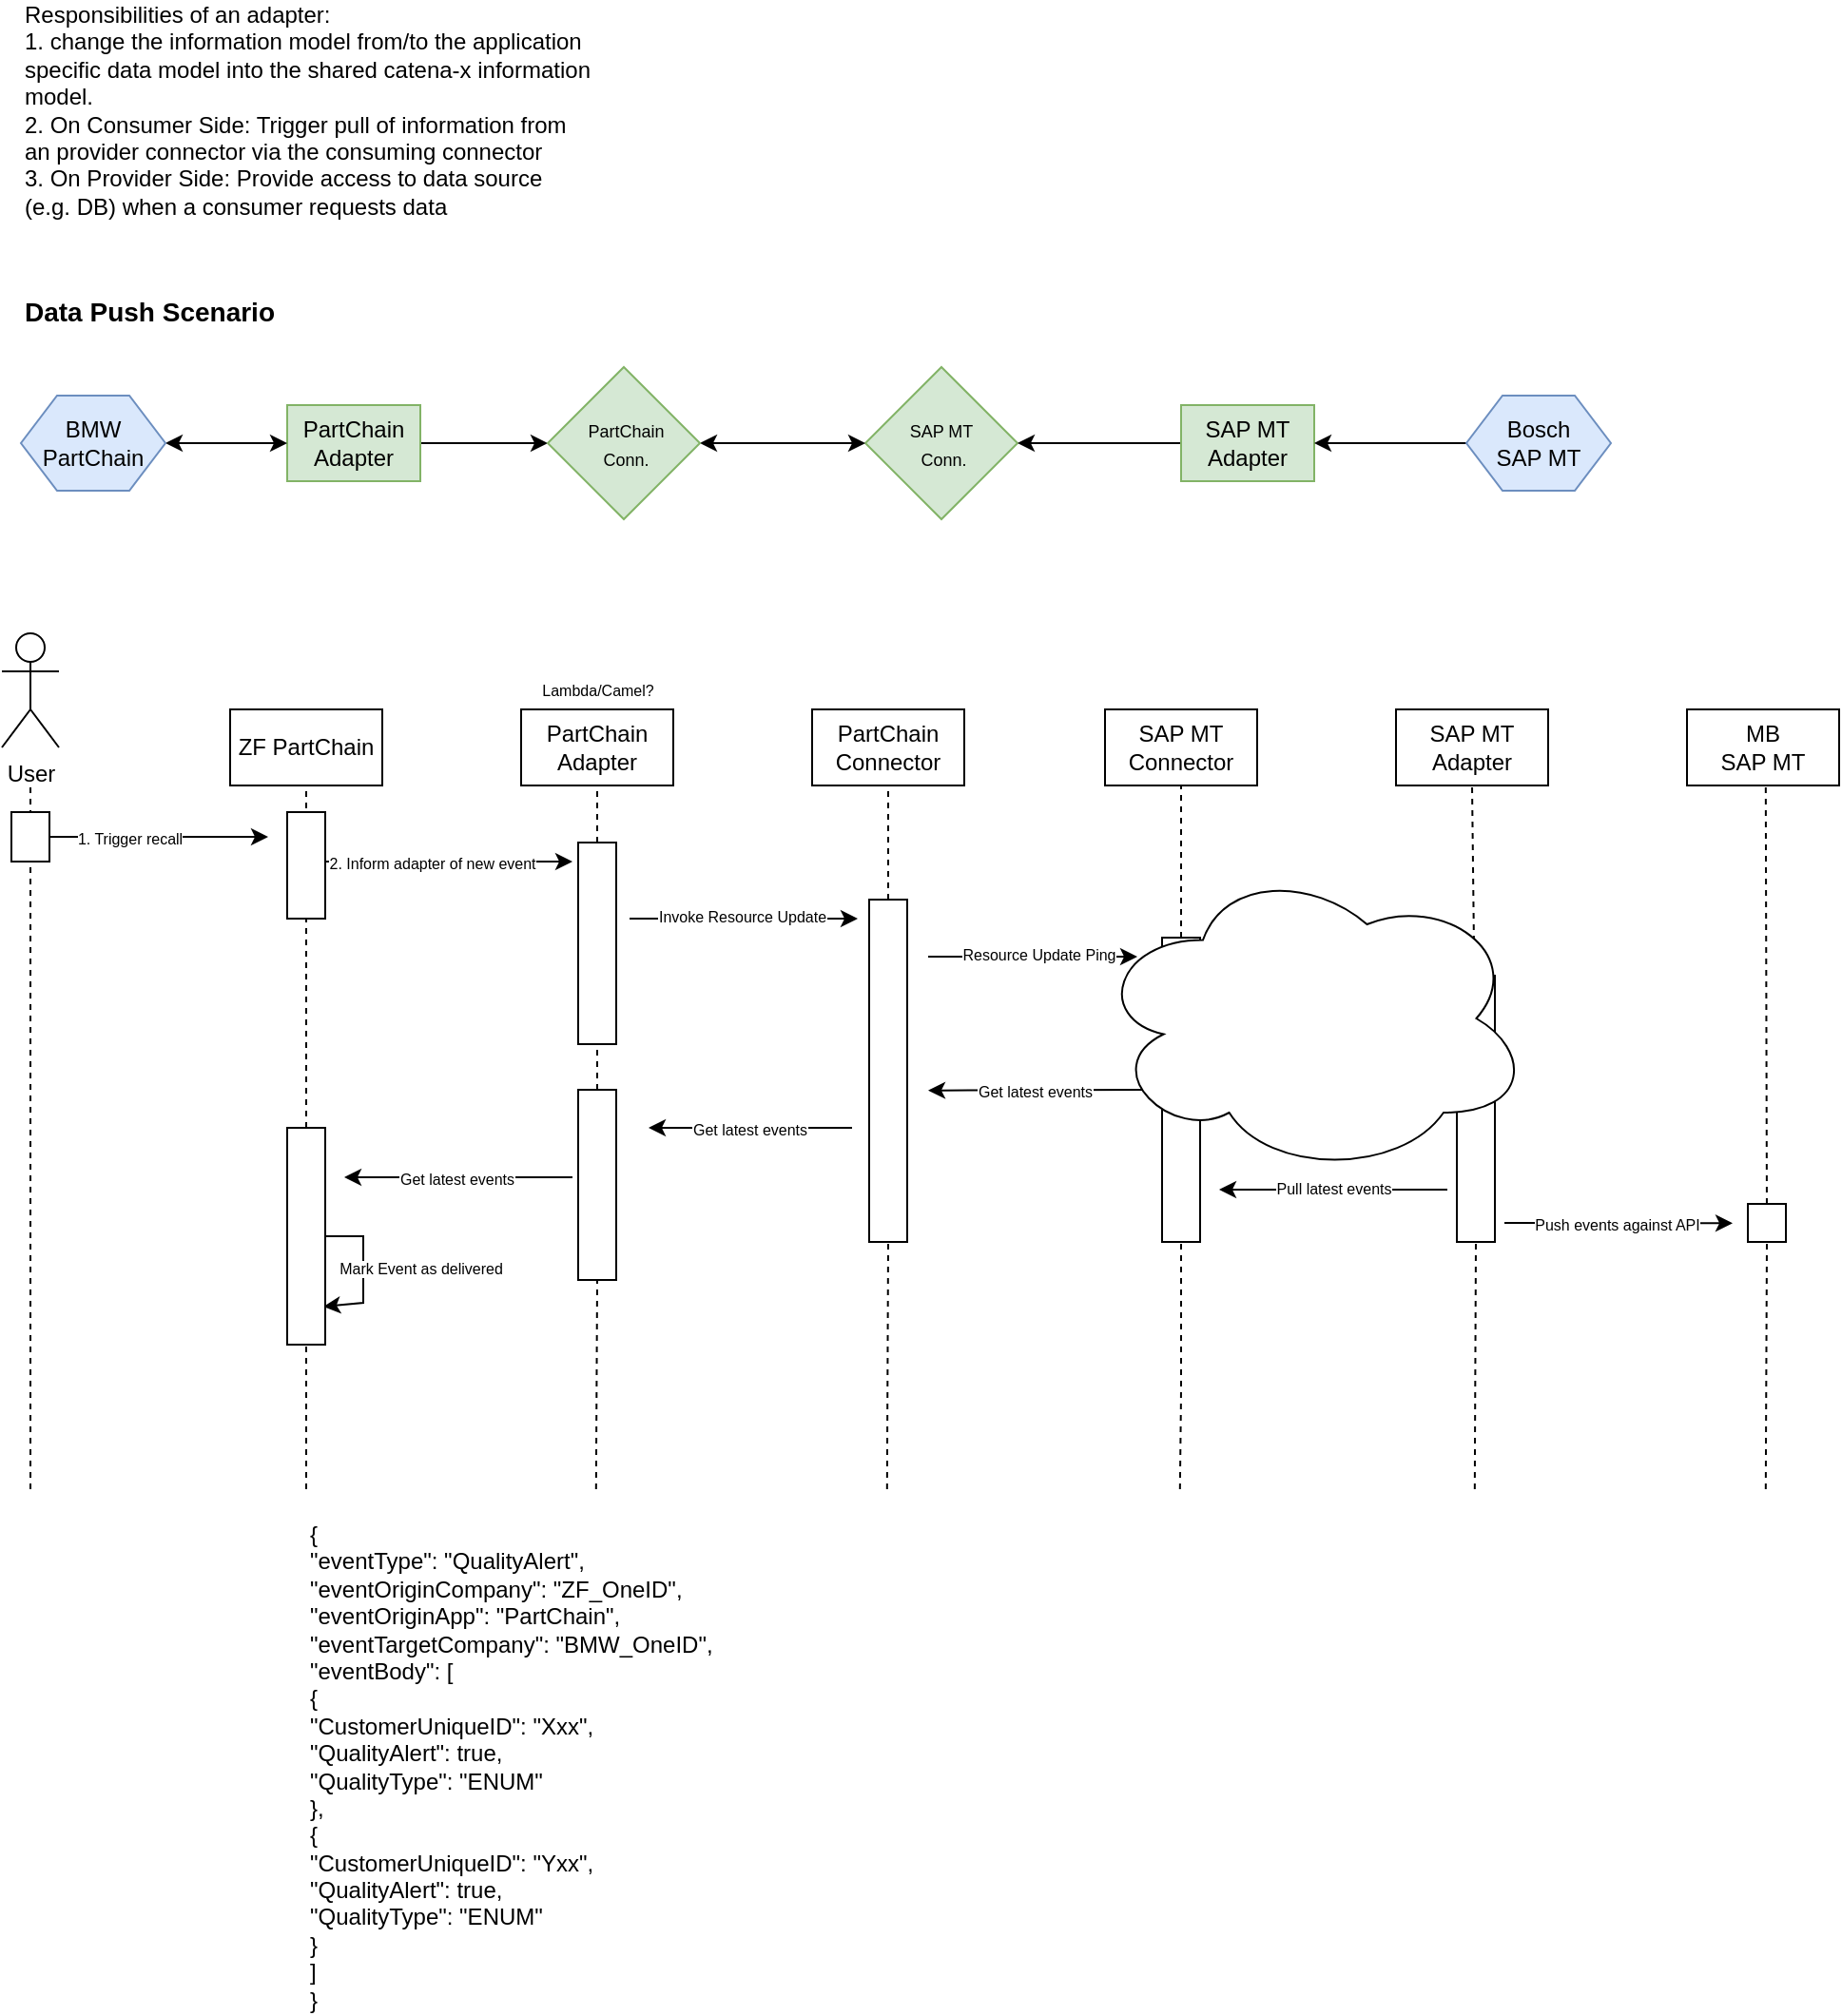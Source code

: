 <mxfile version="13.0.3" type="device"><diagram id="kn5Wa4Oz9nimXAyoo-yz" name="Data Push"><mxGraphModel dx="2852" dy="1810" grid="1" gridSize="10" guides="1" tooltips="1" connect="1" arrows="1" fold="1" page="1" pageScale="1" pageWidth="827" pageHeight="1169" math="0" shadow="0"><root><mxCell id="JIUulAw3ggTfNYbjj5oo-0"/><mxCell id="JIUulAw3ggTfNYbjj5oo-1" parent="JIUulAw3ggTfNYbjj5oo-0"/><mxCell id="e3z2SG5rccpBDM1mQrn9-12" style="edgeStyle=orthogonalEdgeStyle;rounded=0;orthogonalLoop=1;jettySize=auto;html=1;entryX=0;entryY=0.5;entryDx=0;entryDy=0;" parent="JIUulAw3ggTfNYbjj5oo-1" source="e3z2SG5rccpBDM1mQrn9-13" target="e3z2SG5rccpBDM1mQrn9-35" edge="1"><mxGeometry relative="1" as="geometry"><mxPoint x="347" y="195.0" as="targetPoint"/></mxGeometry></mxCell><mxCell id="e3z2SG5rccpBDM1mQrn9-13" value="PartChain Adapter" style="rounded=0;whiteSpace=wrap;html=1;fillColor=#d5e8d4;strokeColor=#82b366;" parent="JIUulAw3ggTfNYbjj5oo-1" vertex="1"><mxGeometry x="170" y="230" width="70" height="40" as="geometry"/></mxCell><mxCell id="e3z2SG5rccpBDM1mQrn9-14" style="edgeStyle=orthogonalEdgeStyle;rounded=0;orthogonalLoop=1;jettySize=auto;html=1;entryX=0;entryY=0.5;entryDx=0;entryDy=0;startArrow=classic;startFill=1;" parent="JIUulAw3ggTfNYbjj5oo-1" source="e3z2SG5rccpBDM1mQrn9-17" target="e3z2SG5rccpBDM1mQrn9-13" edge="1"><mxGeometry relative="1" as="geometry"/></mxCell><mxCell id="e3z2SG5rccpBDM1mQrn9-17" value="BMW PartChain" style="shape=hexagon;perimeter=hexagonPerimeter2;whiteSpace=wrap;html=1;fillColor=#dae8fc;strokeColor=#6c8ebf;" parent="JIUulAw3ggTfNYbjj5oo-1" vertex="1"><mxGeometry x="30" y="225" width="76" height="50" as="geometry"/></mxCell><mxCell id="e3z2SG5rccpBDM1mQrn9-28" value="&lt;font style=&quot;font-size: 9px&quot;&gt;SAP MT&lt;br&gt;&amp;nbsp;Conn.&lt;/font&gt;" style="rhombus;whiteSpace=wrap;html=1;fillColor=#d5e8d4;strokeColor=#82b366;" parent="JIUulAw3ggTfNYbjj5oo-1" vertex="1"><mxGeometry x="474" y="210" width="80" height="80" as="geometry"/></mxCell><mxCell id="e3z2SG5rccpBDM1mQrn9-29" style="edgeStyle=orthogonalEdgeStyle;rounded=0;orthogonalLoop=1;jettySize=auto;html=1;entryX=1;entryY=0.5;entryDx=0;entryDy=0;" parent="JIUulAw3ggTfNYbjj5oo-1" source="e3z2SG5rccpBDM1mQrn9-30" target="e3z2SG5rccpBDM1mQrn9-28" edge="1"><mxGeometry relative="1" as="geometry"/></mxCell><mxCell id="e3z2SG5rccpBDM1mQrn9-30" value="SAP MT&lt;br&gt;Adapter" style="rounded=0;whiteSpace=wrap;html=1;fillColor=#d5e8d4;strokeColor=#82b366;" parent="JIUulAw3ggTfNYbjj5oo-1" vertex="1"><mxGeometry x="640" y="230" width="70" height="40" as="geometry"/></mxCell><mxCell id="e3z2SG5rccpBDM1mQrn9-31" style="edgeStyle=orthogonalEdgeStyle;rounded=0;orthogonalLoop=1;jettySize=auto;html=1;entryX=1;entryY=0.5;entryDx=0;entryDy=0;" parent="JIUulAw3ggTfNYbjj5oo-1" source="e3z2SG5rccpBDM1mQrn9-32" target="e3z2SG5rccpBDM1mQrn9-30" edge="1"><mxGeometry relative="1" as="geometry"/></mxCell><mxCell id="e3z2SG5rccpBDM1mQrn9-32" value="Bosch &lt;br&gt;SAP MT" style="shape=hexagon;perimeter=hexagonPerimeter2;whiteSpace=wrap;html=1;fillColor=#dae8fc;strokeColor=#6c8ebf;" parent="JIUulAw3ggTfNYbjj5oo-1" vertex="1"><mxGeometry x="790" y="225" width="76" height="50" as="geometry"/></mxCell><mxCell id="e3z2SG5rccpBDM1mQrn9-33" value="&lt;font style=&quot;font-size: 14px&quot;&gt;Data Push Scenario&lt;/font&gt;" style="text;strokeColor=none;fillColor=none;html=1;fontSize=24;fontStyle=1;verticalAlign=middle;align=left;" parent="JIUulAw3ggTfNYbjj5oo-1" vertex="1"><mxGeometry x="30" y="160" width="110" height="35" as="geometry"/></mxCell><mxCell id="e3z2SG5rccpBDM1mQrn9-37" style="edgeStyle=orthogonalEdgeStyle;rounded=0;orthogonalLoop=1;jettySize=auto;html=1;entryX=0;entryY=0.5;entryDx=0;entryDy=0;startArrow=classic;startFill=1;" parent="JIUulAw3ggTfNYbjj5oo-1" source="e3z2SG5rccpBDM1mQrn9-35" target="e3z2SG5rccpBDM1mQrn9-28" edge="1"><mxGeometry relative="1" as="geometry"/></mxCell><mxCell id="e3z2SG5rccpBDM1mQrn9-35" value="&lt;font style=&quot;font-size: 9px&quot;&gt;&amp;nbsp;PartChain&lt;br&gt;&amp;nbsp;Conn.&lt;/font&gt;" style="rhombus;whiteSpace=wrap;html=1;fillColor=#d5e8d4;strokeColor=#82b366;" parent="JIUulAw3ggTfNYbjj5oo-1" vertex="1"><mxGeometry x="307" y="210" width="80" height="80" as="geometry"/></mxCell><mxCell id="e3z2SG5rccpBDM1mQrn9-39" value="Responsibilities of an adapter:&lt;br&gt;1. change the information model from/to the application specific data model into the shared catena-x information model.&lt;br&gt;2. On Consumer Side: Trigger pull of information from an provider connector via the consuming connector&amp;nbsp;&lt;br&gt;3. On Provider Side: Provide access to data source (e.g. DB) when a consumer requests data&amp;nbsp;" style="text;html=1;strokeColor=none;fillColor=none;align=left;verticalAlign=middle;whiteSpace=wrap;rounded=0;" parent="JIUulAw3ggTfNYbjj5oo-1" vertex="1"><mxGeometry x="30" y="40" width="300" height="70" as="geometry"/></mxCell><mxCell id="e3z2SG5rccpBDM1mQrn9-40" value="ZF PartChain" style="rounded=0;whiteSpace=wrap;html=1;" parent="JIUulAw3ggTfNYbjj5oo-1" vertex="1"><mxGeometry x="140" y="390" width="80" height="40" as="geometry"/></mxCell><mxCell id="e3z2SG5rccpBDM1mQrn9-43" value="PartChain Adapter" style="rounded=0;whiteSpace=wrap;html=1;" parent="JIUulAw3ggTfNYbjj5oo-1" vertex="1"><mxGeometry x="293" y="390" width="80" height="40" as="geometry"/></mxCell><mxCell id="e3z2SG5rccpBDM1mQrn9-44" value="PartChain Connector" style="rounded=0;whiteSpace=wrap;html=1;" parent="JIUulAw3ggTfNYbjj5oo-1" vertex="1"><mxGeometry x="446" y="390" width="80" height="40" as="geometry"/></mxCell><mxCell id="e3z2SG5rccpBDM1mQrn9-45" value="SAP MT Connector" style="rounded=0;whiteSpace=wrap;html=1;" parent="JIUulAw3ggTfNYbjj5oo-1" vertex="1"><mxGeometry x="600" y="390" width="80" height="40" as="geometry"/></mxCell><mxCell id="e3z2SG5rccpBDM1mQrn9-46" value="SAP MT&lt;br&gt;Adapter" style="rounded=0;whiteSpace=wrap;html=1;" parent="JIUulAw3ggTfNYbjj5oo-1" vertex="1"><mxGeometry x="753" y="390" width="80" height="40" as="geometry"/></mxCell><mxCell id="e3z2SG5rccpBDM1mQrn9-47" value="MB&lt;br&gt;SAP MT" style="rounded=0;whiteSpace=wrap;html=1;" parent="JIUulAw3ggTfNYbjj5oo-1" vertex="1"><mxGeometry x="906" y="390" width="80" height="40" as="geometry"/></mxCell><mxCell id="e3z2SG5rccpBDM1mQrn9-49" value="" style="endArrow=none;dashed=1;html=1;entryX=0.5;entryY=1;entryDx=0;entryDy=0;" parent="JIUulAw3ggTfNYbjj5oo-1" source="e3z2SG5rccpBDM1mQrn9-65" target="e3z2SG5rccpBDM1mQrn9-43" edge="1"><mxGeometry width="50" height="50" relative="1" as="geometry"><mxPoint x="319.41" y="800" as="sourcePoint"/><mxPoint x="319.41" y="430" as="targetPoint"/></mxGeometry></mxCell><mxCell id="e3z2SG5rccpBDM1mQrn9-50" value="" style="endArrow=none;dashed=1;html=1;entryX=0.5;entryY=1;entryDx=0;entryDy=0;" parent="JIUulAw3ggTfNYbjj5oo-1" source="e3z2SG5rccpBDM1mQrn9-69" target="e3z2SG5rccpBDM1mQrn9-44" edge="1"><mxGeometry width="50" height="50" relative="1" as="geometry"><mxPoint x="466.41" y="800" as="sourcePoint"/><mxPoint x="466.41" y="430" as="targetPoint"/></mxGeometry></mxCell><mxCell id="e3z2SG5rccpBDM1mQrn9-51" value="" style="endArrow=none;dashed=1;html=1;entryX=0.5;entryY=1;entryDx=0;entryDy=0;" parent="JIUulAw3ggTfNYbjj5oo-1" source="e3z2SG5rccpBDM1mQrn9-73" target="e3z2SG5rccpBDM1mQrn9-45" edge="1"><mxGeometry width="50" height="50" relative="1" as="geometry"><mxPoint x="633.41" y="800" as="sourcePoint"/><mxPoint x="633.41" y="430" as="targetPoint"/></mxGeometry></mxCell><mxCell id="e3z2SG5rccpBDM1mQrn9-52" value="" style="endArrow=none;dashed=1;html=1;entryX=0.5;entryY=1;entryDx=0;entryDy=0;" parent="JIUulAw3ggTfNYbjj5oo-1" source="e3z2SG5rccpBDM1mQrn9-75" target="e3z2SG5rccpBDM1mQrn9-46" edge="1"><mxGeometry width="50" height="50" relative="1" as="geometry"><mxPoint x="794.41" y="800" as="sourcePoint"/><mxPoint x="794.41" y="430" as="targetPoint"/></mxGeometry></mxCell><mxCell id="e3z2SG5rccpBDM1mQrn9-53" value="" style="endArrow=none;dashed=1;html=1;entryX=0.5;entryY=1;entryDx=0;entryDy=0;" parent="JIUulAw3ggTfNYbjj5oo-1" source="e3z2SG5rccpBDM1mQrn9-77" edge="1"><mxGeometry width="50" height="50" relative="1" as="geometry"><mxPoint x="947.41" y="800" as="sourcePoint"/><mxPoint x="947.41" y="430" as="targetPoint"/></mxGeometry></mxCell><mxCell id="e3z2SG5rccpBDM1mQrn9-55" value="User" style="shape=umlActor;verticalLabelPosition=bottom;labelBackgroundColor=#ffffff;verticalAlign=top;html=1;outlineConnect=0;" parent="JIUulAw3ggTfNYbjj5oo-1" vertex="1"><mxGeometry x="20" y="350" width="30" height="60" as="geometry"/></mxCell><mxCell id="e3z2SG5rccpBDM1mQrn9-57" value="" style="endArrow=none;dashed=1;html=1;entryX=0.5;entryY=1;entryDx=0;entryDy=0;" parent="JIUulAw3ggTfNYbjj5oo-1" source="e3z2SG5rccpBDM1mQrn9-95" edge="1"><mxGeometry width="50" height="50" relative="1" as="geometry"><mxPoint x="180" y="800.0" as="sourcePoint"/><mxPoint x="180" y="430" as="targetPoint"/></mxGeometry></mxCell><mxCell id="e3z2SG5rccpBDM1mQrn9-58" value="" style="rounded=0;whiteSpace=wrap;html=1;" parent="JIUulAw3ggTfNYbjj5oo-1" vertex="1"><mxGeometry x="170" y="444" width="20" height="56" as="geometry"/></mxCell><mxCell id="e3z2SG5rccpBDM1mQrn9-59" value="" style="endArrow=none;dashed=1;html=1;entryX=0.5;entryY=1;entryDx=0;entryDy=0;" parent="JIUulAw3ggTfNYbjj5oo-1" edge="1"><mxGeometry width="50" height="50" relative="1" as="geometry"><mxPoint x="35" y="800.0" as="sourcePoint"/><mxPoint x="35" y="430" as="targetPoint"/></mxGeometry></mxCell><mxCell id="e3z2SG5rccpBDM1mQrn9-60" value="" style="rounded=0;whiteSpace=wrap;html=1;" parent="JIUulAw3ggTfNYbjj5oo-1" vertex="1"><mxGeometry x="25" y="444" width="20" height="26" as="geometry"/></mxCell><mxCell id="e3z2SG5rccpBDM1mQrn9-61" value="" style="endArrow=classic;html=1;exitX=1;exitY=0.5;exitDx=0;exitDy=0;" parent="JIUulAw3ggTfNYbjj5oo-1" source="e3z2SG5rccpBDM1mQrn9-60" edge="1" treatAsSingle="0"><mxGeometry width="50" height="50" relative="1" as="geometry"><mxPoint x="260" y="560" as="sourcePoint"/><mxPoint x="160" y="457" as="targetPoint"/></mxGeometry></mxCell><mxCell id="e3z2SG5rccpBDM1mQrn9-62" value="1. Trigger recall" style="edgeLabel;html=1;align=center;verticalAlign=middle;resizable=0;points=[];fontSize=8;" parent="e3z2SG5rccpBDM1mQrn9-61" vertex="1" connectable="0"><mxGeometry x="-0.28" y="-1" relative="1" as="geometry"><mxPoint as="offset"/></mxGeometry></mxCell><mxCell id="e3z2SG5rccpBDM1mQrn9-63" value="" style="endArrow=classic;html=1;exitX=1;exitY=0.5;exitDx=0;exitDy=0;" parent="JIUulAw3ggTfNYbjj5oo-1" edge="1" treatAsSingle="0"><mxGeometry width="50" height="50" relative="1" as="geometry"><mxPoint x="190" y="470" as="sourcePoint"/><mxPoint x="320" y="470" as="targetPoint"/></mxGeometry></mxCell><mxCell id="e3z2SG5rccpBDM1mQrn9-64" value="&lt;font style=&quot;font-size: 8px&quot;&gt;2. Inform adapter of new event&lt;/font&gt;" style="edgeLabel;html=1;align=center;verticalAlign=middle;resizable=0;points=[];" parent="e3z2SG5rccpBDM1mQrn9-63" vertex="1" connectable="0"><mxGeometry x="-0.28" y="-1" relative="1" as="geometry"><mxPoint x="8.62" y="-1" as="offset"/></mxGeometry></mxCell><mxCell id="e3z2SG5rccpBDM1mQrn9-65" value="" style="rounded=0;whiteSpace=wrap;html=1;" parent="JIUulAw3ggTfNYbjj5oo-1" vertex="1"><mxGeometry x="323" y="460" width="20" height="106" as="geometry"/></mxCell><mxCell id="e3z2SG5rccpBDM1mQrn9-66" value="" style="endArrow=none;dashed=1;html=1;entryX=0.5;entryY=1;entryDx=0;entryDy=0;" parent="JIUulAw3ggTfNYbjj5oo-1" source="e3z2SG5rccpBDM1mQrn9-90" target="e3z2SG5rccpBDM1mQrn9-65" edge="1"><mxGeometry width="50" height="50" relative="1" as="geometry"><mxPoint x="319.41" y="800.0" as="sourcePoint"/><mxPoint x="319.41" y="430" as="targetPoint"/></mxGeometry></mxCell><mxCell id="e3z2SG5rccpBDM1mQrn9-67" value="" style="endArrow=classic;html=1;fontSize=8;" parent="JIUulAw3ggTfNYbjj5oo-1" edge="1" treatAsSingle="0"><mxGeometry width="50" height="50" relative="1" as="geometry"><mxPoint x="320" y="636" as="sourcePoint"/><mxPoint x="200" y="636" as="targetPoint"/></mxGeometry></mxCell><mxCell id="e3z2SG5rccpBDM1mQrn9-68" value="Get latest events" style="edgeLabel;html=1;align=center;verticalAlign=middle;resizable=0;points=[];fontSize=8;" parent="e3z2SG5rccpBDM1mQrn9-67" vertex="1" connectable="0"><mxGeometry x="0.023" y="1" relative="1" as="geometry"><mxPoint as="offset"/></mxGeometry></mxCell><mxCell id="e3z2SG5rccpBDM1mQrn9-69" value="" style="rounded=0;whiteSpace=wrap;html=1;" parent="JIUulAw3ggTfNYbjj5oo-1" vertex="1"><mxGeometry x="476" y="490" width="20" height="180" as="geometry"/></mxCell><mxCell id="e3z2SG5rccpBDM1mQrn9-70" value="" style="endArrow=none;dashed=1;html=1;entryX=0.5;entryY=1;entryDx=0;entryDy=0;" parent="JIUulAw3ggTfNYbjj5oo-1" target="e3z2SG5rccpBDM1mQrn9-69" edge="1"><mxGeometry width="50" height="50" relative="1" as="geometry"><mxPoint x="485.41" y="800.0" as="sourcePoint"/><mxPoint x="485.41" y="430" as="targetPoint"/></mxGeometry></mxCell><mxCell id="e3z2SG5rccpBDM1mQrn9-71" value="" style="endArrow=classic;html=1;fontSize=8;" parent="JIUulAw3ggTfNYbjj5oo-1" edge="1" treatAsSingle="0"><mxGeometry width="50" height="50" relative="1" as="geometry"><mxPoint x="350" y="500" as="sourcePoint"/><mxPoint x="470" y="500" as="targetPoint"/></mxGeometry></mxCell><mxCell id="e3z2SG5rccpBDM1mQrn9-72" value="Invoke Resource Update" style="edgeLabel;html=1;align=center;verticalAlign=middle;resizable=0;points=[];fontSize=8;" parent="e3z2SG5rccpBDM1mQrn9-71" vertex="1" connectable="0"><mxGeometry x="-0.483" y="1" relative="1" as="geometry"><mxPoint x="27.97" as="offset"/></mxGeometry></mxCell><mxCell id="e3z2SG5rccpBDM1mQrn9-73" value="" style="rounded=0;whiteSpace=wrap;html=1;" parent="JIUulAw3ggTfNYbjj5oo-1" vertex="1"><mxGeometry x="630" y="510" width="20" height="160" as="geometry"/></mxCell><mxCell id="e3z2SG5rccpBDM1mQrn9-75" value="" style="rounded=0;whiteSpace=wrap;html=1;" parent="JIUulAw3ggTfNYbjj5oo-1" vertex="1"><mxGeometry x="785" y="530" width="20" height="140" as="geometry"/></mxCell><mxCell id="e3z2SG5rccpBDM1mQrn9-76" value="" style="endArrow=none;dashed=1;html=1;entryX=0.5;entryY=1;entryDx=0;entryDy=0;" parent="JIUulAw3ggTfNYbjj5oo-1" target="e3z2SG5rccpBDM1mQrn9-75" edge="1"><mxGeometry width="50" height="50" relative="1" as="geometry"><mxPoint x="794.41" y="800.0" as="sourcePoint"/><mxPoint x="794.41" y="430" as="targetPoint"/></mxGeometry></mxCell><mxCell id="e3z2SG5rccpBDM1mQrn9-77" value="" style="rounded=0;whiteSpace=wrap;html=1;" parent="JIUulAw3ggTfNYbjj5oo-1" vertex="1"><mxGeometry x="938" y="650" width="20" height="20" as="geometry"/></mxCell><mxCell id="e3z2SG5rccpBDM1mQrn9-78" value="" style="endArrow=none;dashed=1;html=1;entryX=0.5;entryY=1;entryDx=0;entryDy=0;" parent="JIUulAw3ggTfNYbjj5oo-1" target="e3z2SG5rccpBDM1mQrn9-77" edge="1"><mxGeometry width="50" height="50" relative="1" as="geometry"><mxPoint x="947.41" y="800.0" as="sourcePoint"/><mxPoint x="947.41" y="430" as="targetPoint"/></mxGeometry></mxCell><mxCell id="e3z2SG5rccpBDM1mQrn9-80" value="" style="endArrow=classic;html=1;fontSize=8;" parent="JIUulAw3ggTfNYbjj5oo-1" edge="1" treatAsSingle="0"><mxGeometry width="50" height="50" relative="1" as="geometry"><mxPoint x="507" y="520" as="sourcePoint"/><mxPoint x="617" y="520" as="targetPoint"/></mxGeometry></mxCell><mxCell id="e3z2SG5rccpBDM1mQrn9-81" value="Resource Update Ping" style="edgeLabel;html=1;align=center;verticalAlign=middle;resizable=0;points=[];fontSize=8;" parent="e3z2SG5rccpBDM1mQrn9-80" vertex="1" connectable="0"><mxGeometry x="-0.483" y="1" relative="1" as="geometry"><mxPoint x="28.97" as="offset"/></mxGeometry></mxCell><mxCell id="e3z2SG5rccpBDM1mQrn9-86" value="" style="endArrow=none;html=1;fontSize=8;startArrow=classic;startFill=1;endFill=0;" parent="JIUulAw3ggTfNYbjj5oo-1" edge="1" treatAsSingle="0"><mxGeometry width="50" height="50" relative="1" as="geometry"><mxPoint x="660" y="642.5" as="sourcePoint"/><mxPoint x="780" y="642.5" as="targetPoint"/></mxGeometry></mxCell><mxCell id="e3z2SG5rccpBDM1mQrn9-87" value="Pull latest events" style="edgeLabel;html=1;align=center;verticalAlign=middle;resizable=0;points=[];fontSize=8;" parent="e3z2SG5rccpBDM1mQrn9-86" vertex="1" connectable="0"><mxGeometry x="-0.483" y="1" relative="1" as="geometry"><mxPoint x="28.97" as="offset"/></mxGeometry></mxCell><mxCell id="e3z2SG5rccpBDM1mQrn9-88" value="" style="endArrow=classic;html=1;fontSize=8;" parent="JIUulAw3ggTfNYbjj5oo-1" edge="1" treatAsSingle="0"><mxGeometry width="50" height="50" relative="1" as="geometry"><mxPoint x="621" y="590" as="sourcePoint"/><mxPoint x="507" y="590.34" as="targetPoint"/></mxGeometry></mxCell><mxCell id="e3z2SG5rccpBDM1mQrn9-89" value="Get latest events" style="edgeLabel;html=1;align=center;verticalAlign=middle;resizable=0;points=[];fontSize=8;" parent="e3z2SG5rccpBDM1mQrn9-88" vertex="1" connectable="0"><mxGeometry x="0.023" y="1" relative="1" as="geometry"><mxPoint as="offset"/></mxGeometry></mxCell><mxCell id="e3z2SG5rccpBDM1mQrn9-90" value="" style="rounded=0;whiteSpace=wrap;html=1;" parent="JIUulAw3ggTfNYbjj5oo-1" vertex="1"><mxGeometry x="323" y="590" width="20" height="100" as="geometry"/></mxCell><mxCell id="e3z2SG5rccpBDM1mQrn9-91" value="" style="endArrow=none;dashed=1;html=1;entryX=0.5;entryY=1;entryDx=0;entryDy=0;" parent="JIUulAw3ggTfNYbjj5oo-1" target="e3z2SG5rccpBDM1mQrn9-90" edge="1"><mxGeometry width="50" height="50" relative="1" as="geometry"><mxPoint x="332.41" y="800.0" as="sourcePoint"/><mxPoint x="333" y="566" as="targetPoint"/></mxGeometry></mxCell><mxCell id="e3z2SG5rccpBDM1mQrn9-92" value="" style="endArrow=classic;html=1;fontSize=8;" parent="JIUulAw3ggTfNYbjj5oo-1" edge="1" treatAsSingle="0"><mxGeometry width="50" height="50" relative="1" as="geometry"><mxPoint x="467" y="610.0" as="sourcePoint"/><mxPoint x="360" y="610" as="targetPoint"/></mxGeometry></mxCell><mxCell id="e3z2SG5rccpBDM1mQrn9-93" value="Get latest events" style="edgeLabel;html=1;align=center;verticalAlign=middle;resizable=0;points=[];fontSize=8;" parent="e3z2SG5rccpBDM1mQrn9-92" vertex="1" connectable="0"><mxGeometry x="0.023" y="1" relative="1" as="geometry"><mxPoint as="offset"/></mxGeometry></mxCell><mxCell id="e3z2SG5rccpBDM1mQrn9-94" value="" style="endArrow=none;dashed=1;html=1;entryX=0.5;entryY=1;entryDx=0;entryDy=0;" parent="JIUulAw3ggTfNYbjj5oo-1" target="e3z2SG5rccpBDM1mQrn9-73" edge="1"><mxGeometry width="50" height="50" relative="1" as="geometry"><mxPoint x="639.41" y="800.0" as="sourcePoint"/><mxPoint x="640" y="660" as="targetPoint"/><Array as="points"><mxPoint x="640" y="750"/></Array></mxGeometry></mxCell><mxCell id="e3z2SG5rccpBDM1mQrn9-95" value="" style="rounded=0;whiteSpace=wrap;html=1;" parent="JIUulAw3ggTfNYbjj5oo-1" vertex="1"><mxGeometry x="170" y="616" width="20" height="44" as="geometry"/></mxCell><mxCell id="e3z2SG5rccpBDM1mQrn9-96" value="" style="endArrow=none;dashed=1;html=1;entryX=0.5;entryY=1;entryDx=0;entryDy=0;" parent="JIUulAw3ggTfNYbjj5oo-1" source="Td_38tmHn2xFzlN9qNDS-1" target="e3z2SG5rccpBDM1mQrn9-95" edge="1"><mxGeometry width="50" height="50" relative="1" as="geometry"><mxPoint x="180" y="800.0" as="sourcePoint"/><mxPoint x="180" y="430" as="targetPoint"/></mxGeometry></mxCell><mxCell id="e3z2SG5rccpBDM1mQrn9-97" value="" style="endArrow=none;html=1;fontSize=8;startArrow=classic;startFill=1;endFill=0;" parent="JIUulAw3ggTfNYbjj5oo-1" edge="1" treatAsSingle="0"><mxGeometry width="50" height="50" relative="1" as="geometry"><mxPoint x="930" y="660.16" as="sourcePoint"/><mxPoint x="810" y="660.0" as="targetPoint"/></mxGeometry></mxCell><mxCell id="e3z2SG5rccpBDM1mQrn9-98" value="Push events against API" style="edgeLabel;html=1;align=center;verticalAlign=middle;resizable=0;points=[];fontSize=8;" parent="e3z2SG5rccpBDM1mQrn9-97" vertex="1" connectable="0"><mxGeometry x="0.023" y="1" relative="1" as="geometry"><mxPoint as="offset"/></mxGeometry></mxCell><mxCell id="Td_38tmHn2xFzlN9qNDS-0" value="" style="endArrow=classic;html=1;exitX=1;exitY=0.5;exitDx=0;exitDy=0;entryX=0.95;entryY=0.825;entryDx=0;entryDy=0;rounded=0;entryPerimeter=0;" parent="JIUulAw3ggTfNYbjj5oo-1" source="Td_38tmHn2xFzlN9qNDS-1" target="Td_38tmHn2xFzlN9qNDS-1" edge="1" treatAsSingle="0"><mxGeometry width="50" height="50" relative="1" as="geometry"><mxPoint x="260" y="690" as="sourcePoint"/><mxPoint x="200" y="682" as="targetPoint"/><Array as="points"><mxPoint x="210" y="667"/><mxPoint x="210" y="702"/></Array></mxGeometry></mxCell><mxCell id="Td_38tmHn2xFzlN9qNDS-4" value="Mark Event as delivered" style="edgeLabel;html=1;align=center;verticalAlign=middle;resizable=0;points=[];fontSize=8;" parent="Td_38tmHn2xFzlN9qNDS-0" vertex="1" connectable="0"><mxGeometry x="-0.109" y="-1" relative="1" as="geometry"><mxPoint x="31" y="2.41" as="offset"/></mxGeometry></mxCell><mxCell id="Td_38tmHn2xFzlN9qNDS-1" value="" style="rounded=0;whiteSpace=wrap;html=1;" parent="JIUulAw3ggTfNYbjj5oo-1" vertex="1"><mxGeometry x="170" y="610" width="20" height="114" as="geometry"/></mxCell><mxCell id="Td_38tmHn2xFzlN9qNDS-2" value="" style="endArrow=none;dashed=1;html=1;entryX=0.5;entryY=1;entryDx=0;entryDy=0;" parent="JIUulAw3ggTfNYbjj5oo-1" target="Td_38tmHn2xFzlN9qNDS-1" edge="1"><mxGeometry width="50" height="50" relative="1" as="geometry"><mxPoint x="180" y="800.0" as="sourcePoint"/><mxPoint x="180" y="660" as="targetPoint"/></mxGeometry></mxCell><mxCell id="Td_38tmHn2xFzlN9qNDS-5" value="Lambda/Camel?" style="text;html=1;align=center;verticalAlign=middle;resizable=0;points=[];autosize=1;fontSize=8;" parent="JIUulAw3ggTfNYbjj5oo-1" vertex="1"><mxGeometry x="298" y="370" width="70" height="20" as="geometry"/></mxCell><mxCell id="Td_38tmHn2xFzlN9qNDS-6" value="&lt;font style=&quot;font-size: 12px&quot;&gt;&lt;span style=&quot;font-style: normal ; font-weight: 400 ; letter-spacing: normal ; text-align: left ; text-indent: 0px ; text-transform: none ; word-spacing: 0px ; float: none ; display: inline&quot;&gt;{&lt;/span&gt;&lt;br style=&quot;box-sizing: border-box ; font-style: normal ; font-weight: 400 ; letter-spacing: normal ; text-align: left ; text-indent: 0px ; text-transform: none ; word-spacing: 0px&quot;&gt;&lt;span style=&quot;font-style: normal ; font-weight: 400 ; letter-spacing: normal ; text-align: left ; text-indent: 0px ; text-transform: none ; word-spacing: 0px ; float: none ; display: inline&quot;&gt;&quot;eventType&quot;: &quot;QualityAlert&quot;,&lt;/span&gt;&lt;br style=&quot;box-sizing: border-box ; font-style: normal ; font-weight: 400 ; letter-spacing: normal ; text-align: left ; text-indent: 0px ; text-transform: none ; word-spacing: 0px&quot;&gt;&lt;span style=&quot;font-style: normal ; font-weight: 400 ; letter-spacing: normal ; text-align: left ; text-indent: 0px ; text-transform: none ; word-spacing: 0px ; float: none ; display: inline&quot;&gt;&quot;eventOriginCompany&quot;: &quot;ZF_OneID&quot;,&lt;/span&gt;&lt;br style=&quot;box-sizing: border-box ; font-style: normal ; font-weight: 400 ; letter-spacing: normal ; text-align: left ; text-indent: 0px ; text-transform: none ; word-spacing: 0px&quot;&gt;&lt;span style=&quot;font-style: normal ; font-weight: 400 ; letter-spacing: normal ; text-align: left ; text-indent: 0px ; text-transform: none ; word-spacing: 0px ; float: none ; display: inline&quot;&gt;&quot;eventOriginApp&quot;: &quot;PartChain&quot;,&lt;/span&gt;&lt;br style=&quot;box-sizing: border-box ; font-style: normal ; font-weight: 400 ; letter-spacing: normal ; text-align: left ; text-indent: 0px ; text-transform: none ; word-spacing: 0px&quot;&gt;&lt;span style=&quot;font-style: normal ; font-weight: 400 ; letter-spacing: normal ; text-align: left ; text-indent: 0px ; text-transform: none ; word-spacing: 0px ; float: none ; display: inline&quot;&gt;&quot;eventTargetCompany&quot;: &quot;BMW_OneID&quot;,&lt;/span&gt;&lt;br style=&quot;box-sizing: border-box ; font-style: normal ; font-weight: 400 ; letter-spacing: normal ; text-align: left ; text-indent: 0px ; text-transform: none ; word-spacing: 0px&quot;&gt;&lt;span style=&quot;font-style: normal ; font-weight: 400 ; letter-spacing: normal ; text-align: left ; text-indent: 0px ; text-transform: none ; word-spacing: 0px ; float: none ; display: inline&quot;&gt;&quot;eventBody&quot;: [&lt;/span&gt;&lt;br style=&quot;box-sizing: border-box ; font-style: normal ; font-weight: 400 ; letter-spacing: normal ; text-align: left ; text-indent: 0px ; text-transform: none ; word-spacing: 0px&quot;&gt;&lt;span style=&quot;font-style: normal ; font-weight: 400 ; letter-spacing: normal ; text-align: left ; text-indent: 0px ; text-transform: none ; word-spacing: 0px ; float: none ; display: inline&quot;&gt;{&lt;/span&gt;&lt;br style=&quot;box-sizing: border-box ; font-style: normal ; font-weight: 400 ; letter-spacing: normal ; text-align: left ; text-indent: 0px ; text-transform: none ; word-spacing: 0px&quot;&gt;&lt;span style=&quot;font-style: normal ; font-weight: 400 ; letter-spacing: normal ; text-align: left ; text-indent: 0px ; text-transform: none ; word-spacing: 0px ; float: none ; display: inline&quot;&gt;&quot;CustomerUniqueID&quot;: &quot;Xxx&quot;,&lt;/span&gt;&lt;br style=&quot;box-sizing: border-box ; font-style: normal ; font-weight: 400 ; letter-spacing: normal ; text-align: left ; text-indent: 0px ; text-transform: none ; word-spacing: 0px&quot;&gt;&lt;span style=&quot;font-style: normal ; font-weight: 400 ; letter-spacing: normal ; text-align: left ; text-indent: 0px ; text-transform: none ; word-spacing: 0px ; float: none ; display: inline&quot;&gt;&quot;QualityAlert&quot;: true,&lt;/span&gt;&lt;br style=&quot;box-sizing: border-box ; font-style: normal ; font-weight: 400 ; letter-spacing: normal ; text-align: left ; text-indent: 0px ; text-transform: none ; word-spacing: 0px&quot;&gt;&lt;span style=&quot;font-style: normal ; font-weight: 400 ; letter-spacing: normal ; text-align: left ; text-indent: 0px ; text-transform: none ; word-spacing: 0px ; float: none ; display: inline&quot;&gt;&quot;QualityType&quot;: &quot;ENUM&quot;&lt;/span&gt;&lt;br style=&quot;box-sizing: border-box ; font-style: normal ; font-weight: 400 ; letter-spacing: normal ; text-align: left ; text-indent: 0px ; text-transform: none ; word-spacing: 0px&quot;&gt;&lt;span style=&quot;font-style: normal ; font-weight: 400 ; letter-spacing: normal ; text-align: left ; text-indent: 0px ; text-transform: none ; word-spacing: 0px ; float: none ; display: inline&quot;&gt;},&lt;/span&gt;&lt;br style=&quot;box-sizing: border-box ; font-style: normal ; font-weight: 400 ; letter-spacing: normal ; text-align: left ; text-indent: 0px ; text-transform: none ; word-spacing: 0px&quot;&gt;&lt;span style=&quot;font-style: normal ; font-weight: 400 ; letter-spacing: normal ; text-align: left ; text-indent: 0px ; text-transform: none ; word-spacing: 0px ; float: none ; display: inline&quot;&gt;{&lt;/span&gt;&lt;br style=&quot;box-sizing: border-box ; font-style: normal ; font-weight: 400 ; letter-spacing: normal ; text-align: left ; text-indent: 0px ; text-transform: none ; word-spacing: 0px&quot;&gt;&lt;span style=&quot;font-style: normal ; font-weight: 400 ; letter-spacing: normal ; text-align: left ; text-indent: 0px ; text-transform: none ; word-spacing: 0px ; float: none ; display: inline&quot;&gt;&quot;CustomerUniqueID&quot;: &quot;Yxx&quot;,&lt;/span&gt;&lt;br style=&quot;box-sizing: border-box ; font-style: normal ; font-weight: 400 ; letter-spacing: normal ; text-align: left ; text-indent: 0px ; text-transform: none ; word-spacing: 0px&quot;&gt;&lt;span style=&quot;font-style: normal ; font-weight: 400 ; letter-spacing: normal ; text-align: left ; text-indent: 0px ; text-transform: none ; word-spacing: 0px ; float: none ; display: inline&quot;&gt;&quot;QualityAlert&quot;: true,&lt;/span&gt;&lt;br style=&quot;box-sizing: border-box ; font-style: normal ; font-weight: 400 ; letter-spacing: normal ; text-align: left ; text-indent: 0px ; text-transform: none ; word-spacing: 0px&quot;&gt;&lt;span style=&quot;font-style: normal ; font-weight: 400 ; letter-spacing: normal ; text-align: left ; text-indent: 0px ; text-transform: none ; word-spacing: 0px ; float: none ; display: inline&quot;&gt;&quot;QualityType&quot;: &quot;ENUM&quot;&lt;/span&gt;&lt;br style=&quot;box-sizing: border-box ; font-style: normal ; font-weight: 400 ; letter-spacing: normal ; text-align: left ; text-indent: 0px ; text-transform: none ; word-spacing: 0px&quot;&gt;&lt;span style=&quot;font-style: normal ; font-weight: 400 ; letter-spacing: normal ; text-align: left ; text-indent: 0px ; text-transform: none ; word-spacing: 0px ; float: none ; display: inline&quot;&gt;}&lt;/span&gt;&lt;br style=&quot;box-sizing: border-box ; font-style: normal ; font-weight: 400 ; letter-spacing: normal ; text-align: left ; text-indent: 0px ; text-transform: none ; word-spacing: 0px&quot;&gt;&lt;span style=&quot;font-style: normal ; font-weight: 400 ; letter-spacing: normal ; text-align: left ; text-indent: 0px ; text-transform: none ; word-spacing: 0px ; float: none ; display: inline&quot;&gt;]&lt;/span&gt;&lt;br style=&quot;box-sizing: border-box ; font-style: normal ; font-weight: 400 ; letter-spacing: normal ; text-align: left ; text-indent: 0px ; text-transform: none ; word-spacing: 0px&quot;&gt;&lt;span style=&quot;font-style: normal ; font-weight: 400 ; letter-spacing: normal ; text-align: left ; text-indent: 0px ; text-transform: none ; word-spacing: 0px ; float: none ; display: inline&quot;&gt;}&lt;/span&gt;&lt;/font&gt;" style="text;whiteSpace=wrap;html=1;fontSize=8;" parent="JIUulAw3ggTfNYbjj5oo-1" vertex="1"><mxGeometry x="180" y="810" width="270" height="250" as="geometry"/></mxCell><mxCell id="831XH2-3gBnSD5jCHvTV-0" value="" style="ellipse;shape=cloud;whiteSpace=wrap;html=1;fillColor=#ffffff;" parent="JIUulAw3ggTfNYbjj5oo-1" vertex="1"><mxGeometry x="594" y="470" width="230" height="165" as="geometry"/></mxCell></root></mxGraphModel></diagram></mxfile>